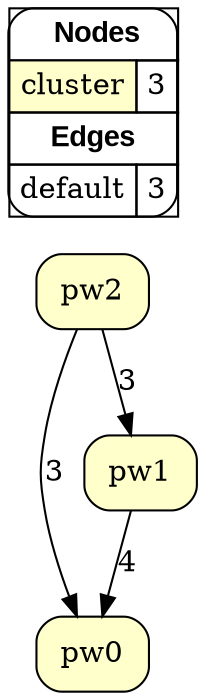 digraph{
rankdir=TB
node[shape=box style="filled, rounded" fillcolor="#FFFFCC"] 
"pw2"
"pw0"
"pw1"
edge[style=solid color="#000000" constraint=true penwidth=1]
"pw2" -> "pw0" [label="3", len = "3"]
"pw2" -> "pw1" [label="3", len = "3"]
"pw1" -> "pw0" [label="4", len = "4"]
edge[style=dotted color="#AA00FF" constraint=true penwidth=3]
node[shape=box] 
{rank=source Legend [fillcolor= white margin=0 label=< 
 <TABLE BORDER="0" CELLBORDER="1" CELLSPACING="0" CELLPADDING="4"> 
<TR> <TD COLSPAN="2"><font face="Arial Black"> Nodes</font></TD> </TR> 
<TR> 
 <TD bgcolor="#FFFFCC">cluster</TD> 
 <TD>3</TD> 
 </TR> 
<TR> <TD COLSPAN="2"><font face = "Arial Black"> Edges </font></TD> </TR> 
<TR> 
 <TD><font color ="#000000">default</font></TD> 
 <TD>3</TD> 
 </TR> 
</TABLE> 
 >] } 
}